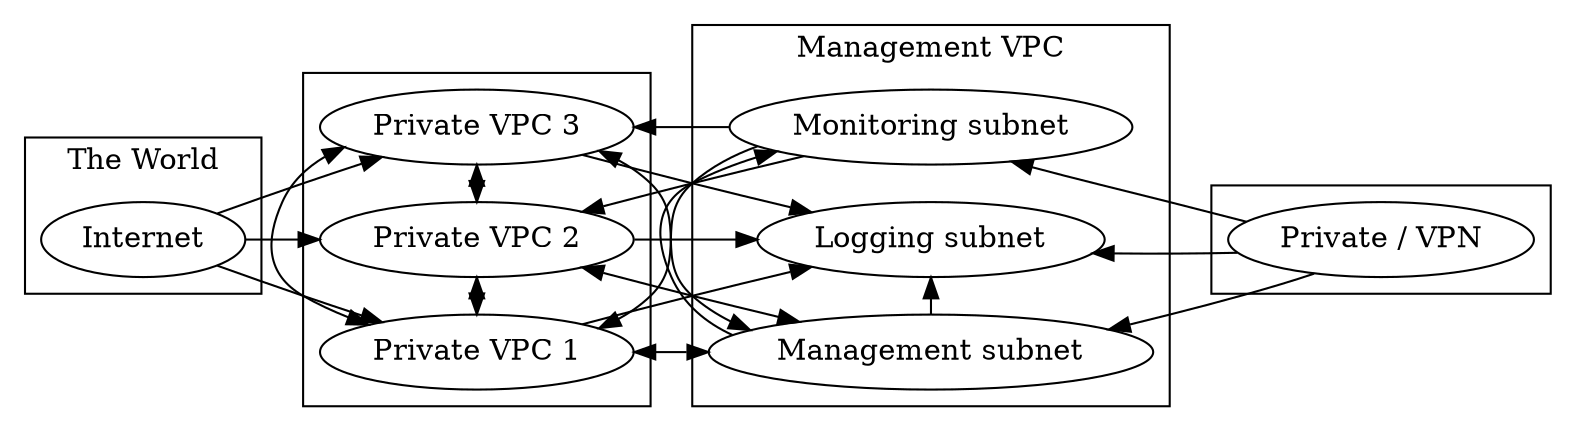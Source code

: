 digraph G {
    rankdir=LR

    subgraph cluster1 {
        label="The World";
        Internet;
#        host1;
    }
    subgraph cluster2 {
#        label="Remote Datacenter";
        "Private VPC 1";
        "Private VPC 2";
        "Private VPC 3";

        {
            rank="same"
            "Private VPC 1";"Private VPC 2";"Private VPC 3";
        }
    }

    subgraph cluster3
    {
        label="Management VPC"
        "Logging subnet";
        "Monitoring subnet";
        "Management subnet";

        {
            rank="same";
            "Logging subnet";
            "Monitoring subnet";
            "Management subnet";
        }
    }

    subgraph cluster4
    {
        "Private / VPN"

        {
            rank="max";
            "Private / VPN";
        }
    }


    Internet -> "Private VPC 1" [constraint=false];
    Internet -> "Private VPC 2";
    Internet -> "Private VPC 3"[constraint=false];

    "Private VPC 1" -> "Private VPC 2"[dir="both"];
    "Private VPC 1" -> "Private VPC 3"[dir="both"];
    "Private VPC 2" -> "Private VPC 3"[dir="both"];

    "Private VPC 1" -> "Logging subnet";
    "Private VPC 2" -> "Logging subnet";
    "Private VPC 3" -> "Logging subnet";

    "Monitoring subnet" -> "Private VPC 1"[constraint=false];
    "Monitoring subnet" -> "Private VPC 2";
    "Monitoring subnet" -> "Private VPC 3";

    "Management subnet" -> "Private VPC 1"[dir="both" constraint=false];
    "Management subnet" -> "Private VPC 2"[dir="both" constraint=false];
    "Management subnet" -> "Private VPC 3"[dir="both" constraint=false];

    "Management subnet" -> "Logging subnet";
    "Management subnet" -> "Monitoring subnet";

    "Management subnet" -> "Private / VPN" [style="invis"]
    "Monitoring subnet" -> "Private / VPN" [style="invis"]
    "Logging subnet" -> "Private / VPN" [style="invis"]

    "Private / VPN" -> "Management subnet"[constraint=false];
    "Private / VPN" -> "Monitoring subnet"[constraint=false];
    "Private / VPN" -> "Logging subnet";
}